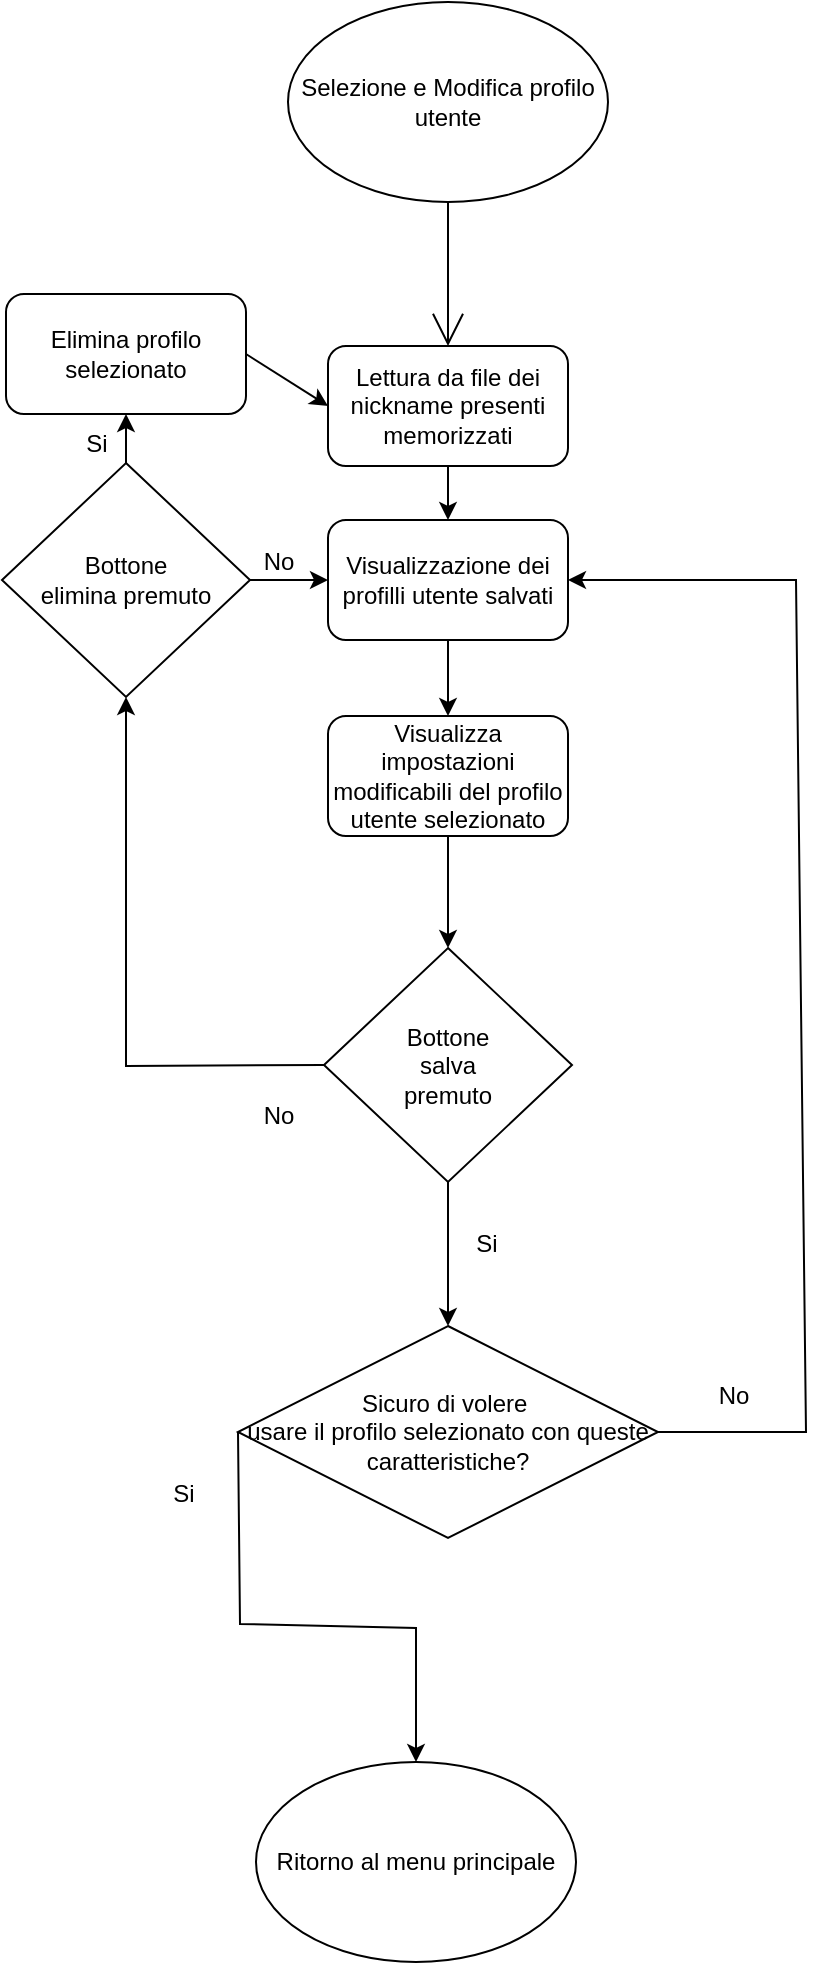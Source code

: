 <mxfile version="20.0.4" type="device"><diagram id="NWWPmYmxUIyY0qUSjtRS" name="Page-1"><mxGraphModel dx="1447" dy="1366" grid="0" gridSize="10" guides="1" tooltips="1" connect="1" arrows="1" fold="1" page="0" pageScale="1" pageWidth="827" pageHeight="1169" math="0" shadow="0"><root><mxCell id="0"/><mxCell id="1" parent="0"/><mxCell id="93zQR50MocHav7xVQxxG-4" value="" style="edgeStyle=none;curved=1;rounded=0;orthogonalLoop=1;jettySize=auto;html=1;endArrow=open;startSize=14;endSize=14;sourcePerimeterSpacing=8;targetPerimeterSpacing=8;entryX=0.5;entryY=0;entryDx=0;entryDy=0;exitX=0.5;exitY=1;exitDx=0;exitDy=0;" parent="1" source="93zQR50MocHav7xVQxxG-3" target="YV07YY_jK_AzBj4SFD1v-1" edge="1"><mxGeometry relative="1" as="geometry"><mxPoint x="212" y="157" as="targetPoint"/></mxGeometry></mxCell><mxCell id="93zQR50MocHav7xVQxxG-3" value="Selezione e Modifica profilo utente" style="ellipse;whiteSpace=wrap;html=1;hachureGap=4;" parent="1" vertex="1"><mxGeometry x="132" y="-11" width="160" height="100" as="geometry"/></mxCell><mxCell id="qMOc94WAQccJYfBzVjtq-20" value="Ritorno al menu principale" style="ellipse;whiteSpace=wrap;html=1;hachureGap=4;fontSize=12;" parent="1" vertex="1"><mxGeometry x="116" y="869" width="160" height="100" as="geometry"/></mxCell><mxCell id="YV07YY_jK_AzBj4SFD1v-1" value="Lettura da file dei nickname presenti memorizzati" style="rounded=1;whiteSpace=wrap;html=1;" parent="1" vertex="1"><mxGeometry x="152.0" y="161" width="120" height="60" as="geometry"/></mxCell><mxCell id="YV07YY_jK_AzBj4SFD1v-12" value="Sicuro di volere&amp;nbsp;&lt;br&gt;usare il profilo selezionato con queste caratteristiche?" style="rhombus;whiteSpace=wrap;html=1;" parent="1" vertex="1"><mxGeometry x="107" y="651" width="210" height="106" as="geometry"/></mxCell><mxCell id="YV07YY_jK_AzBj4SFD1v-17" value="" style="endArrow=classic;html=1;rounded=0;exitX=0;exitY=0.5;exitDx=0;exitDy=0;entryX=0.5;entryY=0;entryDx=0;entryDy=0;" parent="1" source="YV07YY_jK_AzBj4SFD1v-12" target="qMOc94WAQccJYfBzVjtq-20" edge="1"><mxGeometry width="50" height="50" relative="1" as="geometry"><mxPoint x="199" y="791" as="sourcePoint"/><mxPoint x="249" y="741" as="targetPoint"/><Array as="points"><mxPoint x="108" y="800"/><mxPoint x="196" y="802"/></Array></mxGeometry></mxCell><mxCell id="YV07YY_jK_AzBj4SFD1v-18" value="" style="endArrow=classic;html=1;rounded=0;exitX=1;exitY=0.5;exitDx=0;exitDy=0;entryX=1;entryY=0.5;entryDx=0;entryDy=0;" parent="1" source="YV07YY_jK_AzBj4SFD1v-12" target="hbHJOtMQQmCcWsHsuPFk-1" edge="1"><mxGeometry width="50" height="50" relative="1" as="geometry"><mxPoint x="199" y="588" as="sourcePoint"/><mxPoint x="249" y="538" as="targetPoint"/><Array as="points"><mxPoint x="391" y="704"/><mxPoint x="386" y="278"/></Array></mxGeometry></mxCell><mxCell id="oxGUHx4RKEq9e71K97Rk-7" value="Si" style="text;html=1;strokeColor=none;fillColor=none;align=center;verticalAlign=middle;whiteSpace=wrap;rounded=0;" parent="1" vertex="1"><mxGeometry x="50" y="720" width="60" height="30" as="geometry"/></mxCell><mxCell id="hbHJOtMQQmCcWsHsuPFk-1" value="Visualizzazione dei profilli utente salvati" style="rounded=1;whiteSpace=wrap;html=1;" parent="1" vertex="1"><mxGeometry x="152" y="248" width="120" height="60" as="geometry"/></mxCell><mxCell id="hbHJOtMQQmCcWsHsuPFk-2" value="Visualizza impostazioni modificabili del profilo utente selezionato" style="rounded=1;whiteSpace=wrap;html=1;" parent="1" vertex="1"><mxGeometry x="152" y="346" width="120" height="60" as="geometry"/></mxCell><mxCell id="hbHJOtMQQmCcWsHsuPFk-3" value="" style="endArrow=classic;html=1;rounded=0;exitX=0.5;exitY=1;exitDx=0;exitDy=0;entryX=0.5;entryY=0;entryDx=0;entryDy=0;" parent="1" source="hbHJOtMQQmCcWsHsuPFk-2" target="wX-ELcrvoCCuqZMC5bOy-3" edge="1"><mxGeometry width="50" height="50" relative="1" as="geometry"><mxPoint x="116" y="468" as="sourcePoint"/><mxPoint x="212" y="440" as="targetPoint"/></mxGeometry></mxCell><mxCell id="hbHJOtMQQmCcWsHsuPFk-6" value="" style="endArrow=classic;html=1;rounded=0;exitX=0.5;exitY=1;exitDx=0;exitDy=0;entryX=0.5;entryY=0;entryDx=0;entryDy=0;" parent="1" source="wX-ELcrvoCCuqZMC5bOy-3" target="YV07YY_jK_AzBj4SFD1v-12" edge="1"><mxGeometry width="50" height="50" relative="1" as="geometry"><mxPoint x="212" y="500" as="sourcePoint"/><mxPoint x="142" y="478" as="targetPoint"/></mxGeometry></mxCell><mxCell id="hbHJOtMQQmCcWsHsuPFk-7" value="" style="endArrow=classic;html=1;rounded=0;exitX=0.5;exitY=1;exitDx=0;exitDy=0;entryX=0.5;entryY=0;entryDx=0;entryDy=0;" parent="1" source="YV07YY_jK_AzBj4SFD1v-1" target="hbHJOtMQQmCcWsHsuPFk-1" edge="1"><mxGeometry width="50" height="50" relative="1" as="geometry"><mxPoint x="206" y="355" as="sourcePoint"/><mxPoint x="256" y="305" as="targetPoint"/></mxGeometry></mxCell><mxCell id="hbHJOtMQQmCcWsHsuPFk-8" value="" style="endArrow=classic;html=1;rounded=0;exitX=0.5;exitY=1;exitDx=0;exitDy=0;entryX=0.5;entryY=0;entryDx=0;entryDy=0;" parent="1" source="hbHJOtMQQmCcWsHsuPFk-1" target="hbHJOtMQQmCcWsHsuPFk-2" edge="1"><mxGeometry width="50" height="50" relative="1" as="geometry"><mxPoint x="206" y="355" as="sourcePoint"/><mxPoint x="256" y="305" as="targetPoint"/></mxGeometry></mxCell><mxCell id="wX-ELcrvoCCuqZMC5bOy-3" value="Bottone &lt;br&gt;salva &lt;br&gt;premuto" style="rhombus;whiteSpace=wrap;html=1;hachureGap=4;" vertex="1" parent="1"><mxGeometry x="150" y="462" width="124" height="117" as="geometry"/></mxCell><mxCell id="wX-ELcrvoCCuqZMC5bOy-5" value="No" style="text;html=1;strokeColor=none;fillColor=none;align=center;verticalAlign=middle;whiteSpace=wrap;rounded=0;" vertex="1" parent="1"><mxGeometry x="325" y="671" width="60" height="30" as="geometry"/></mxCell><mxCell id="wX-ELcrvoCCuqZMC5bOy-6" value="Si" style="text;html=1;align=center;verticalAlign=middle;resizable=0;points=[];autosize=1;strokeColor=none;fillColor=none;hachureGap=4;" vertex="1" parent="1"><mxGeometry x="216" y="597" width="29" height="26" as="geometry"/></mxCell><mxCell id="wX-ELcrvoCCuqZMC5bOy-7" value="No" style="text;html=1;align=center;verticalAlign=middle;resizable=0;points=[];autosize=1;strokeColor=none;fillColor=none;hachureGap=4;" vertex="1" parent="1"><mxGeometry x="110" y="533" width="33" height="26" as="geometry"/></mxCell><mxCell id="wX-ELcrvoCCuqZMC5bOy-9" value="" style="endArrow=classic;html=1;rounded=0;exitX=0;exitY=0.5;exitDx=0;exitDy=0;entryX=0.5;entryY=1;entryDx=0;entryDy=0;" edge="1" parent="1" source="wX-ELcrvoCCuqZMC5bOy-3" target="wX-ELcrvoCCuqZMC5bOy-10"><mxGeometry width="50" height="50" relative="1" as="geometry"><mxPoint x="222" y="589" as="sourcePoint"/><mxPoint x="69" y="437" as="targetPoint"/><Array as="points"><mxPoint x="51" y="521"/></Array></mxGeometry></mxCell><mxCell id="wX-ELcrvoCCuqZMC5bOy-12" style="edgeStyle=none;curved=1;rounded=0;orthogonalLoop=1;jettySize=auto;html=1;endArrow=open;startSize=14;endSize=14;sourcePerimeterSpacing=8;targetPerimeterSpacing=8;" edge="1" parent="1" source="wX-ELcrvoCCuqZMC5bOy-10"><mxGeometry relative="1" as="geometry"><mxPoint x="66.246" y="293.066" as="targetPoint"/></mxGeometry></mxCell><mxCell id="wX-ELcrvoCCuqZMC5bOy-10" value="Bottone &lt;br&gt;elimina premuto" style="rhombus;whiteSpace=wrap;html=1;hachureGap=4;" vertex="1" parent="1"><mxGeometry x="-11" y="219.5" width="124" height="117" as="geometry"/></mxCell><mxCell id="wX-ELcrvoCCuqZMC5bOy-13" value="" style="endArrow=classic;html=1;rounded=0;exitX=1;exitY=0.5;exitDx=0;exitDy=0;entryX=0;entryY=0.5;entryDx=0;entryDy=0;" edge="1" parent="1" source="wX-ELcrvoCCuqZMC5bOy-10" target="hbHJOtMQQmCcWsHsuPFk-1"><mxGeometry width="50" height="50" relative="1" as="geometry"><mxPoint x="222" y="416" as="sourcePoint"/><mxPoint x="222" y="472" as="targetPoint"/></mxGeometry></mxCell><mxCell id="wX-ELcrvoCCuqZMC5bOy-14" value="No" style="text;html=1;align=center;verticalAlign=middle;resizable=0;points=[];autosize=1;strokeColor=none;fillColor=none;hachureGap=4;" vertex="1" parent="1"><mxGeometry x="110" y="256" width="33" height="26" as="geometry"/></mxCell><mxCell id="wX-ELcrvoCCuqZMC5bOy-15" value="" style="endArrow=classic;html=1;rounded=0;exitX=0.5;exitY=0;exitDx=0;exitDy=0;entryX=0.5;entryY=1;entryDx=0;entryDy=0;" edge="1" parent="1" source="wX-ELcrvoCCuqZMC5bOy-10" target="wX-ELcrvoCCuqZMC5bOy-16"><mxGeometry width="50" height="50" relative="1" as="geometry"><mxPoint x="91" y="289.5" as="sourcePoint"/><mxPoint x="51" y="195" as="targetPoint"/></mxGeometry></mxCell><mxCell id="wX-ELcrvoCCuqZMC5bOy-16" value="Elimina profilo selezionato" style="rounded=1;whiteSpace=wrap;html=1;" vertex="1" parent="1"><mxGeometry x="-9.0" y="135" width="120" height="60" as="geometry"/></mxCell><mxCell id="wX-ELcrvoCCuqZMC5bOy-17" value="" style="endArrow=classic;html=1;rounded=0;exitX=1;exitY=0.5;exitDx=0;exitDy=0;entryX=0;entryY=0.5;entryDx=0;entryDy=0;" edge="1" parent="1" source="wX-ELcrvoCCuqZMC5bOy-16" target="YV07YY_jK_AzBj4SFD1v-1"><mxGeometry width="50" height="50" relative="1" as="geometry"><mxPoint x="61" y="229.5" as="sourcePoint"/><mxPoint x="61.0" y="205" as="targetPoint"/></mxGeometry></mxCell><mxCell id="wX-ELcrvoCCuqZMC5bOy-18" value="Si" style="text;html=1;align=center;verticalAlign=middle;resizable=0;points=[];autosize=1;strokeColor=none;fillColor=none;hachureGap=4;" vertex="1" parent="1"><mxGeometry x="21" y="197" width="29" height="26" as="geometry"/></mxCell></root></mxGraphModel></diagram></mxfile>